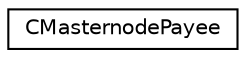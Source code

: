 digraph "Graphical Class Hierarchy"
{
 // LATEX_PDF_SIZE
  edge [fontname="Helvetica",fontsize="10",labelfontname="Helvetica",labelfontsize="10"];
  node [fontname="Helvetica",fontsize="10",shape=record];
  rankdir="LR";
  Node0 [label="CMasternodePayee",height=0.2,width=0.4,color="black", fillcolor="white", style="filled",URL="$class_c_masternode_payee.html",tooltip=" "];
}
